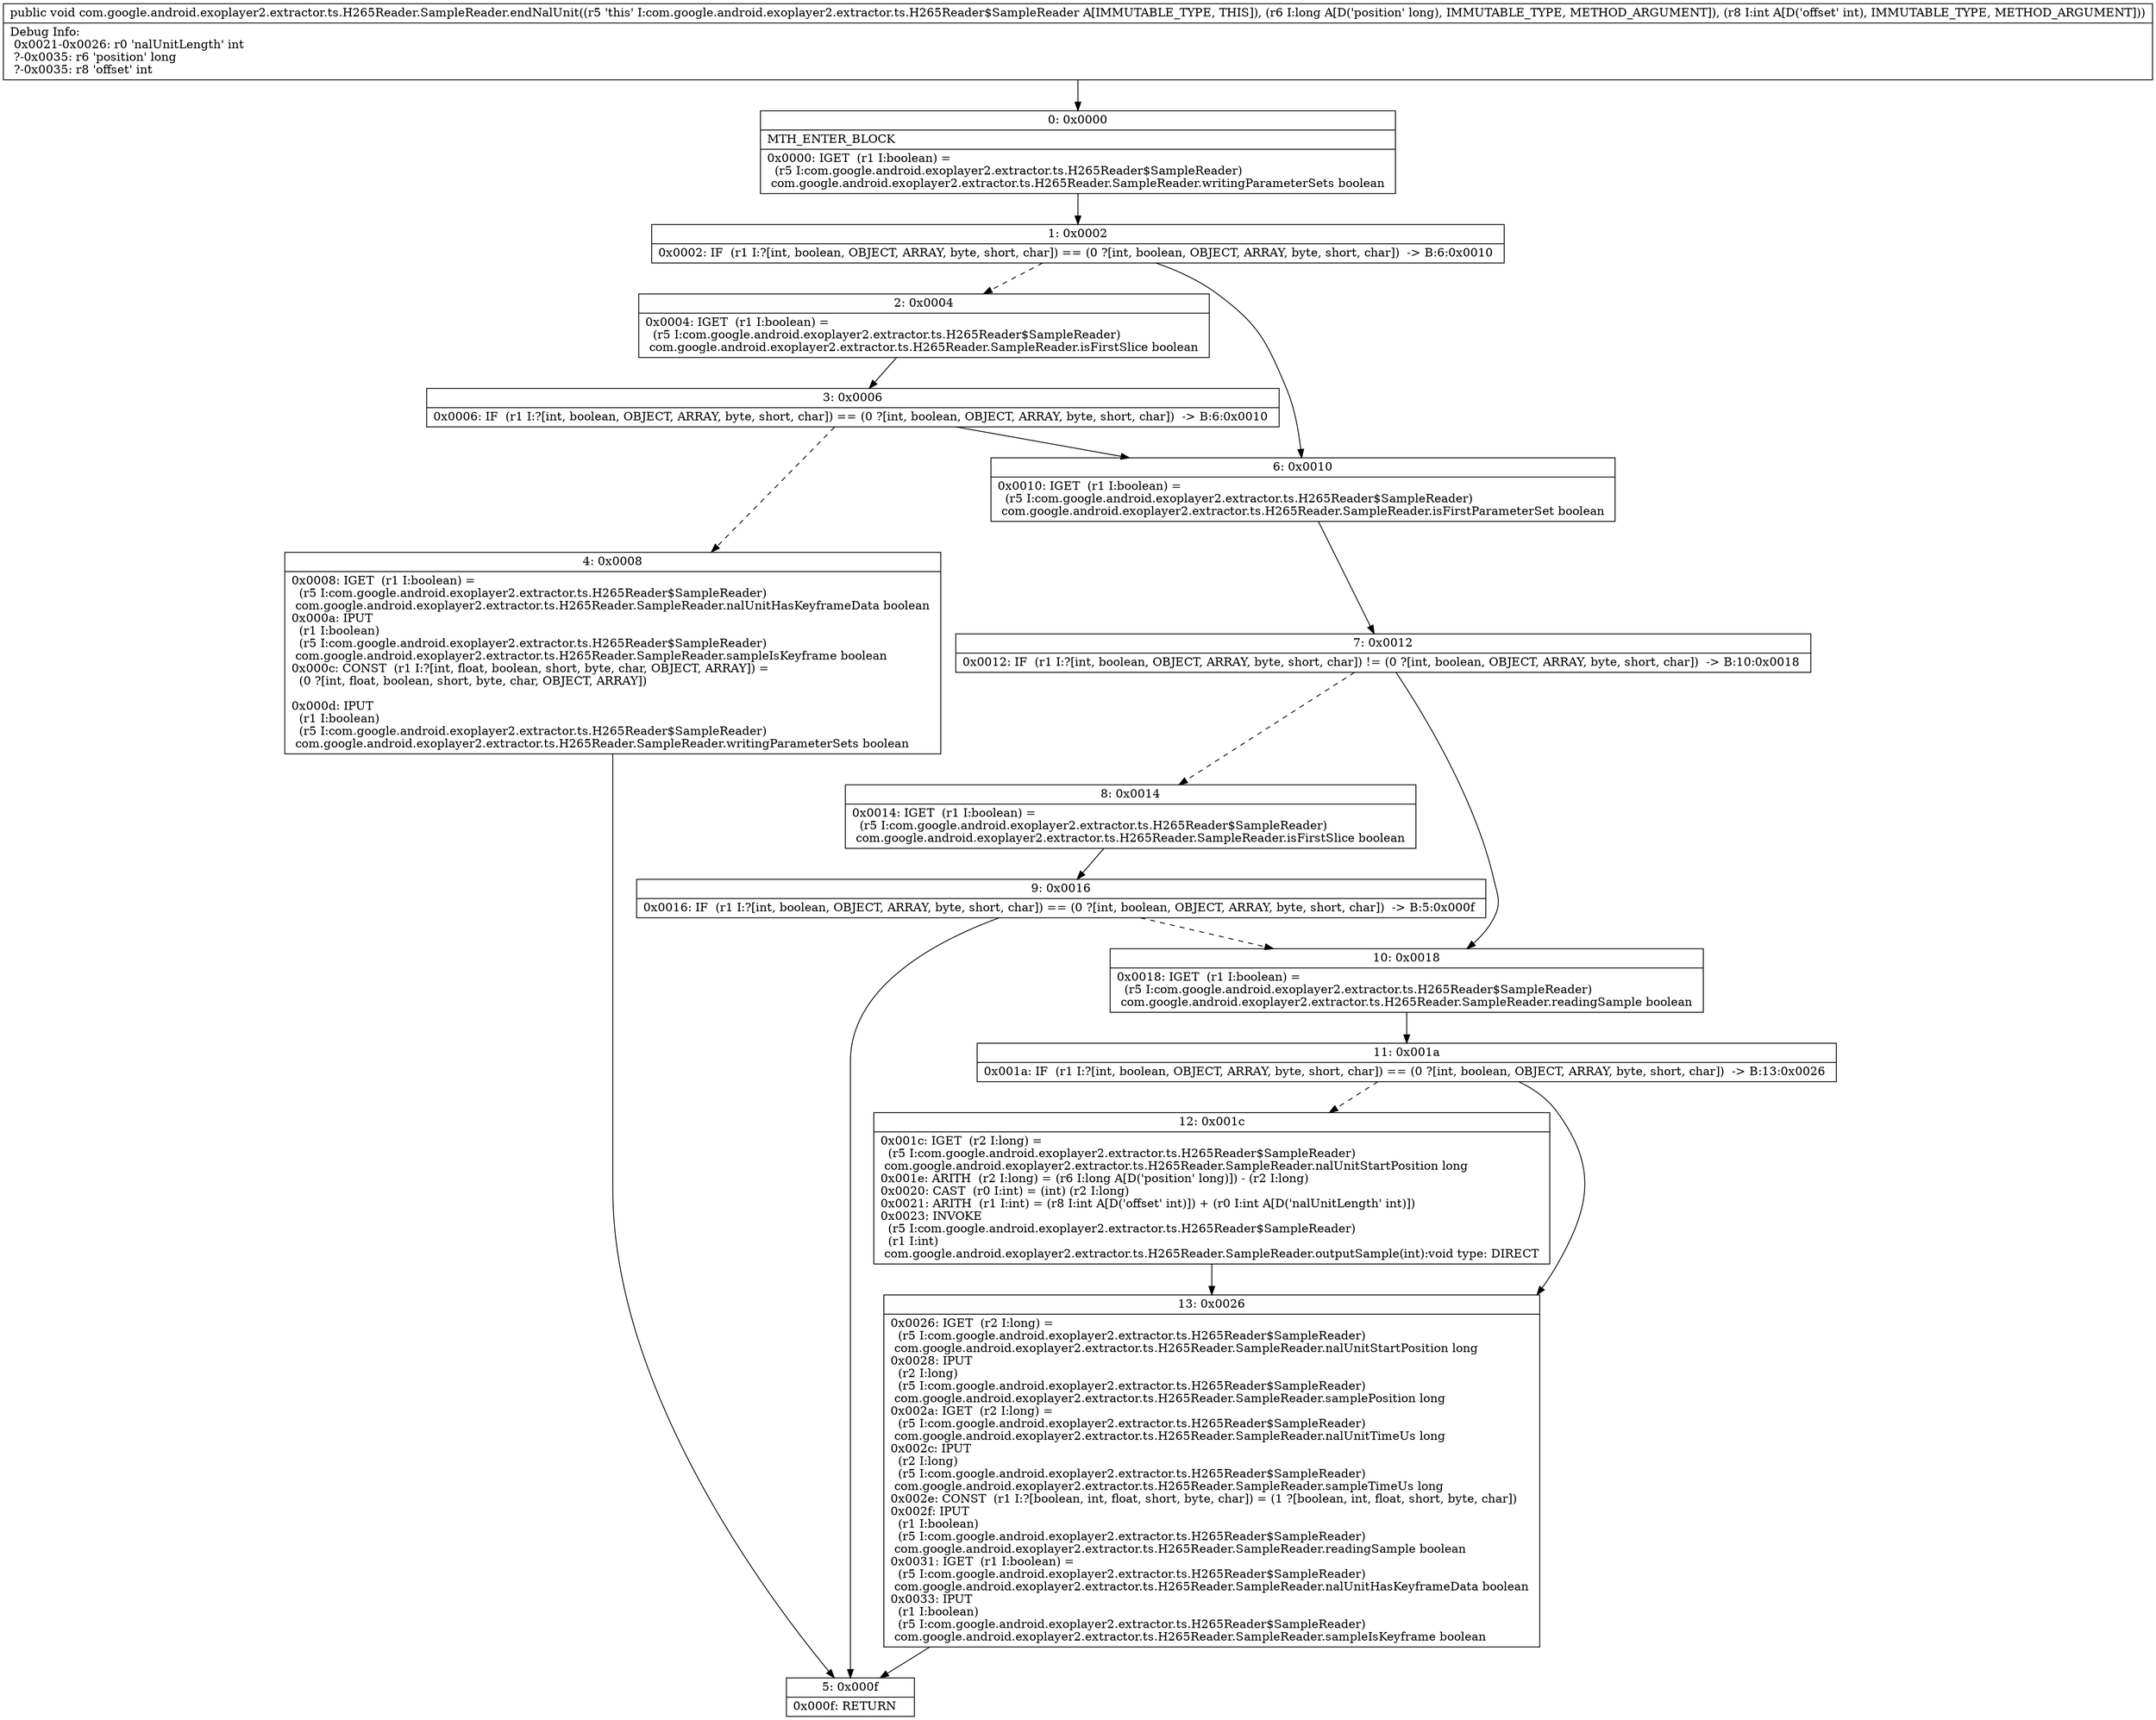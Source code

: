 digraph "CFG forcom.google.android.exoplayer2.extractor.ts.H265Reader.SampleReader.endNalUnit(JI)V" {
Node_0 [shape=record,label="{0\:\ 0x0000|MTH_ENTER_BLOCK\l|0x0000: IGET  (r1 I:boolean) = \l  (r5 I:com.google.android.exoplayer2.extractor.ts.H265Reader$SampleReader)\l com.google.android.exoplayer2.extractor.ts.H265Reader.SampleReader.writingParameterSets boolean \l}"];
Node_1 [shape=record,label="{1\:\ 0x0002|0x0002: IF  (r1 I:?[int, boolean, OBJECT, ARRAY, byte, short, char]) == (0 ?[int, boolean, OBJECT, ARRAY, byte, short, char])  \-\> B:6:0x0010 \l}"];
Node_2 [shape=record,label="{2\:\ 0x0004|0x0004: IGET  (r1 I:boolean) = \l  (r5 I:com.google.android.exoplayer2.extractor.ts.H265Reader$SampleReader)\l com.google.android.exoplayer2.extractor.ts.H265Reader.SampleReader.isFirstSlice boolean \l}"];
Node_3 [shape=record,label="{3\:\ 0x0006|0x0006: IF  (r1 I:?[int, boolean, OBJECT, ARRAY, byte, short, char]) == (0 ?[int, boolean, OBJECT, ARRAY, byte, short, char])  \-\> B:6:0x0010 \l}"];
Node_4 [shape=record,label="{4\:\ 0x0008|0x0008: IGET  (r1 I:boolean) = \l  (r5 I:com.google.android.exoplayer2.extractor.ts.H265Reader$SampleReader)\l com.google.android.exoplayer2.extractor.ts.H265Reader.SampleReader.nalUnitHasKeyframeData boolean \l0x000a: IPUT  \l  (r1 I:boolean)\l  (r5 I:com.google.android.exoplayer2.extractor.ts.H265Reader$SampleReader)\l com.google.android.exoplayer2.extractor.ts.H265Reader.SampleReader.sampleIsKeyframe boolean \l0x000c: CONST  (r1 I:?[int, float, boolean, short, byte, char, OBJECT, ARRAY]) = \l  (0 ?[int, float, boolean, short, byte, char, OBJECT, ARRAY])\l \l0x000d: IPUT  \l  (r1 I:boolean)\l  (r5 I:com.google.android.exoplayer2.extractor.ts.H265Reader$SampleReader)\l com.google.android.exoplayer2.extractor.ts.H265Reader.SampleReader.writingParameterSets boolean \l}"];
Node_5 [shape=record,label="{5\:\ 0x000f|0x000f: RETURN   \l}"];
Node_6 [shape=record,label="{6\:\ 0x0010|0x0010: IGET  (r1 I:boolean) = \l  (r5 I:com.google.android.exoplayer2.extractor.ts.H265Reader$SampleReader)\l com.google.android.exoplayer2.extractor.ts.H265Reader.SampleReader.isFirstParameterSet boolean \l}"];
Node_7 [shape=record,label="{7\:\ 0x0012|0x0012: IF  (r1 I:?[int, boolean, OBJECT, ARRAY, byte, short, char]) != (0 ?[int, boolean, OBJECT, ARRAY, byte, short, char])  \-\> B:10:0x0018 \l}"];
Node_8 [shape=record,label="{8\:\ 0x0014|0x0014: IGET  (r1 I:boolean) = \l  (r5 I:com.google.android.exoplayer2.extractor.ts.H265Reader$SampleReader)\l com.google.android.exoplayer2.extractor.ts.H265Reader.SampleReader.isFirstSlice boolean \l}"];
Node_9 [shape=record,label="{9\:\ 0x0016|0x0016: IF  (r1 I:?[int, boolean, OBJECT, ARRAY, byte, short, char]) == (0 ?[int, boolean, OBJECT, ARRAY, byte, short, char])  \-\> B:5:0x000f \l}"];
Node_10 [shape=record,label="{10\:\ 0x0018|0x0018: IGET  (r1 I:boolean) = \l  (r5 I:com.google.android.exoplayer2.extractor.ts.H265Reader$SampleReader)\l com.google.android.exoplayer2.extractor.ts.H265Reader.SampleReader.readingSample boolean \l}"];
Node_11 [shape=record,label="{11\:\ 0x001a|0x001a: IF  (r1 I:?[int, boolean, OBJECT, ARRAY, byte, short, char]) == (0 ?[int, boolean, OBJECT, ARRAY, byte, short, char])  \-\> B:13:0x0026 \l}"];
Node_12 [shape=record,label="{12\:\ 0x001c|0x001c: IGET  (r2 I:long) = \l  (r5 I:com.google.android.exoplayer2.extractor.ts.H265Reader$SampleReader)\l com.google.android.exoplayer2.extractor.ts.H265Reader.SampleReader.nalUnitStartPosition long \l0x001e: ARITH  (r2 I:long) = (r6 I:long A[D('position' long)]) \- (r2 I:long) \l0x0020: CAST  (r0 I:int) = (int) (r2 I:long) \l0x0021: ARITH  (r1 I:int) = (r8 I:int A[D('offset' int)]) + (r0 I:int A[D('nalUnitLength' int)]) \l0x0023: INVOKE  \l  (r5 I:com.google.android.exoplayer2.extractor.ts.H265Reader$SampleReader)\l  (r1 I:int)\l com.google.android.exoplayer2.extractor.ts.H265Reader.SampleReader.outputSample(int):void type: DIRECT \l}"];
Node_13 [shape=record,label="{13\:\ 0x0026|0x0026: IGET  (r2 I:long) = \l  (r5 I:com.google.android.exoplayer2.extractor.ts.H265Reader$SampleReader)\l com.google.android.exoplayer2.extractor.ts.H265Reader.SampleReader.nalUnitStartPosition long \l0x0028: IPUT  \l  (r2 I:long)\l  (r5 I:com.google.android.exoplayer2.extractor.ts.H265Reader$SampleReader)\l com.google.android.exoplayer2.extractor.ts.H265Reader.SampleReader.samplePosition long \l0x002a: IGET  (r2 I:long) = \l  (r5 I:com.google.android.exoplayer2.extractor.ts.H265Reader$SampleReader)\l com.google.android.exoplayer2.extractor.ts.H265Reader.SampleReader.nalUnitTimeUs long \l0x002c: IPUT  \l  (r2 I:long)\l  (r5 I:com.google.android.exoplayer2.extractor.ts.H265Reader$SampleReader)\l com.google.android.exoplayer2.extractor.ts.H265Reader.SampleReader.sampleTimeUs long \l0x002e: CONST  (r1 I:?[boolean, int, float, short, byte, char]) = (1 ?[boolean, int, float, short, byte, char]) \l0x002f: IPUT  \l  (r1 I:boolean)\l  (r5 I:com.google.android.exoplayer2.extractor.ts.H265Reader$SampleReader)\l com.google.android.exoplayer2.extractor.ts.H265Reader.SampleReader.readingSample boolean \l0x0031: IGET  (r1 I:boolean) = \l  (r5 I:com.google.android.exoplayer2.extractor.ts.H265Reader$SampleReader)\l com.google.android.exoplayer2.extractor.ts.H265Reader.SampleReader.nalUnitHasKeyframeData boolean \l0x0033: IPUT  \l  (r1 I:boolean)\l  (r5 I:com.google.android.exoplayer2.extractor.ts.H265Reader$SampleReader)\l com.google.android.exoplayer2.extractor.ts.H265Reader.SampleReader.sampleIsKeyframe boolean \l}"];
MethodNode[shape=record,label="{public void com.google.android.exoplayer2.extractor.ts.H265Reader.SampleReader.endNalUnit((r5 'this' I:com.google.android.exoplayer2.extractor.ts.H265Reader$SampleReader A[IMMUTABLE_TYPE, THIS]), (r6 I:long A[D('position' long), IMMUTABLE_TYPE, METHOD_ARGUMENT]), (r8 I:int A[D('offset' int), IMMUTABLE_TYPE, METHOD_ARGUMENT]))  | Debug Info:\l  0x0021\-0x0026: r0 'nalUnitLength' int\l  ?\-0x0035: r6 'position' long\l  ?\-0x0035: r8 'offset' int\l}"];
MethodNode -> Node_0;
Node_0 -> Node_1;
Node_1 -> Node_2[style=dashed];
Node_1 -> Node_6;
Node_2 -> Node_3;
Node_3 -> Node_4[style=dashed];
Node_3 -> Node_6;
Node_4 -> Node_5;
Node_6 -> Node_7;
Node_7 -> Node_8[style=dashed];
Node_7 -> Node_10;
Node_8 -> Node_9;
Node_9 -> Node_5;
Node_9 -> Node_10[style=dashed];
Node_10 -> Node_11;
Node_11 -> Node_12[style=dashed];
Node_11 -> Node_13;
Node_12 -> Node_13;
Node_13 -> Node_5;
}

